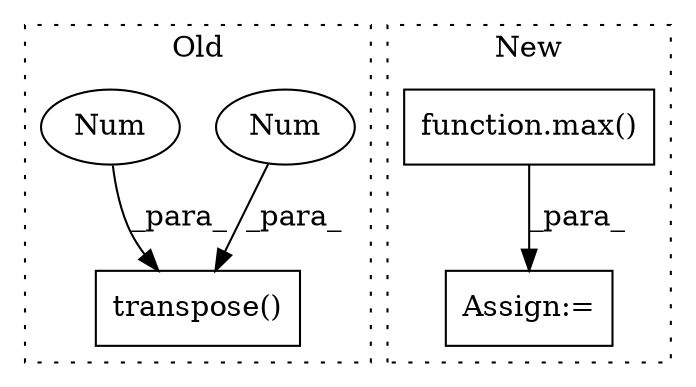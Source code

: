 digraph G {
subgraph cluster0 {
1 [label="transpose()" a="75" s="1542,1566" l="21,1" shape="box"];
3 [label="Num" a="76" s="1565" l="1" shape="ellipse"];
4 [label="Num" a="76" s="1563" l="1" shape="ellipse"];
label = "Old";
style="dotted";
}
subgraph cluster1 {
2 [label="function.max()" a="75" s="2381,2393" l="4,1" shape="box"];
5 [label="Assign:=" a="68" s="2378" l="3" shape="box"];
label = "New";
style="dotted";
}
2 -> 5 [label="_para_"];
3 -> 1 [label="_para_"];
4 -> 1 [label="_para_"];
}